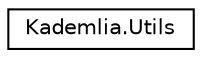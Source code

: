 digraph "Graphical Class Hierarchy"
{
 // LATEX_PDF_SIZE
  edge [fontname="Helvetica",fontsize="10",labelfontname="Helvetica",labelfontsize="10"];
  node [fontname="Helvetica",fontsize="10",shape=record];
  rankdir="LR";
  Node0 [label="Kademlia.Utils",height=0.2,width=0.4,color="black", fillcolor="white", style="filled",URL="$classKademlia_1_1Utils.html",tooltip=" "];
}
